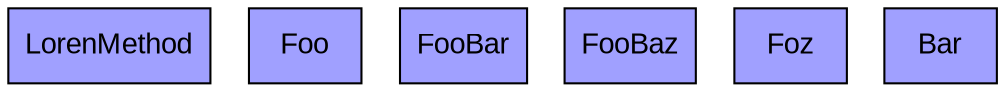 digraph InjectGraph {
        graph [splines=true, overlap=false];
        node [fontname="Arial"];
        edge [color="#606060"];
    	"annotated.LorenMethod" [label="LorenMethod", shape=box, style=filled, fillcolor="#A0A0FF"];
	"simple.Foo" [label="Foo", shape=box, style=filled, fillcolor="#A0A0FF"];
	"simple.FooBar" [label="FooBar", shape=box, style=filled, fillcolor="#A0A0FF"];
	"simple.FooBaz" [label="FooBaz", shape=box, style=filled, fillcolor="#A0A0FF"];
	"simple.Foz" [label="Foz", shape=box, style=filled, fillcolor="#A0A0FF"];
	"simple.Bar" [label="Bar", shape=box, style=filled, fillcolor="#A0A0FF"];
}
